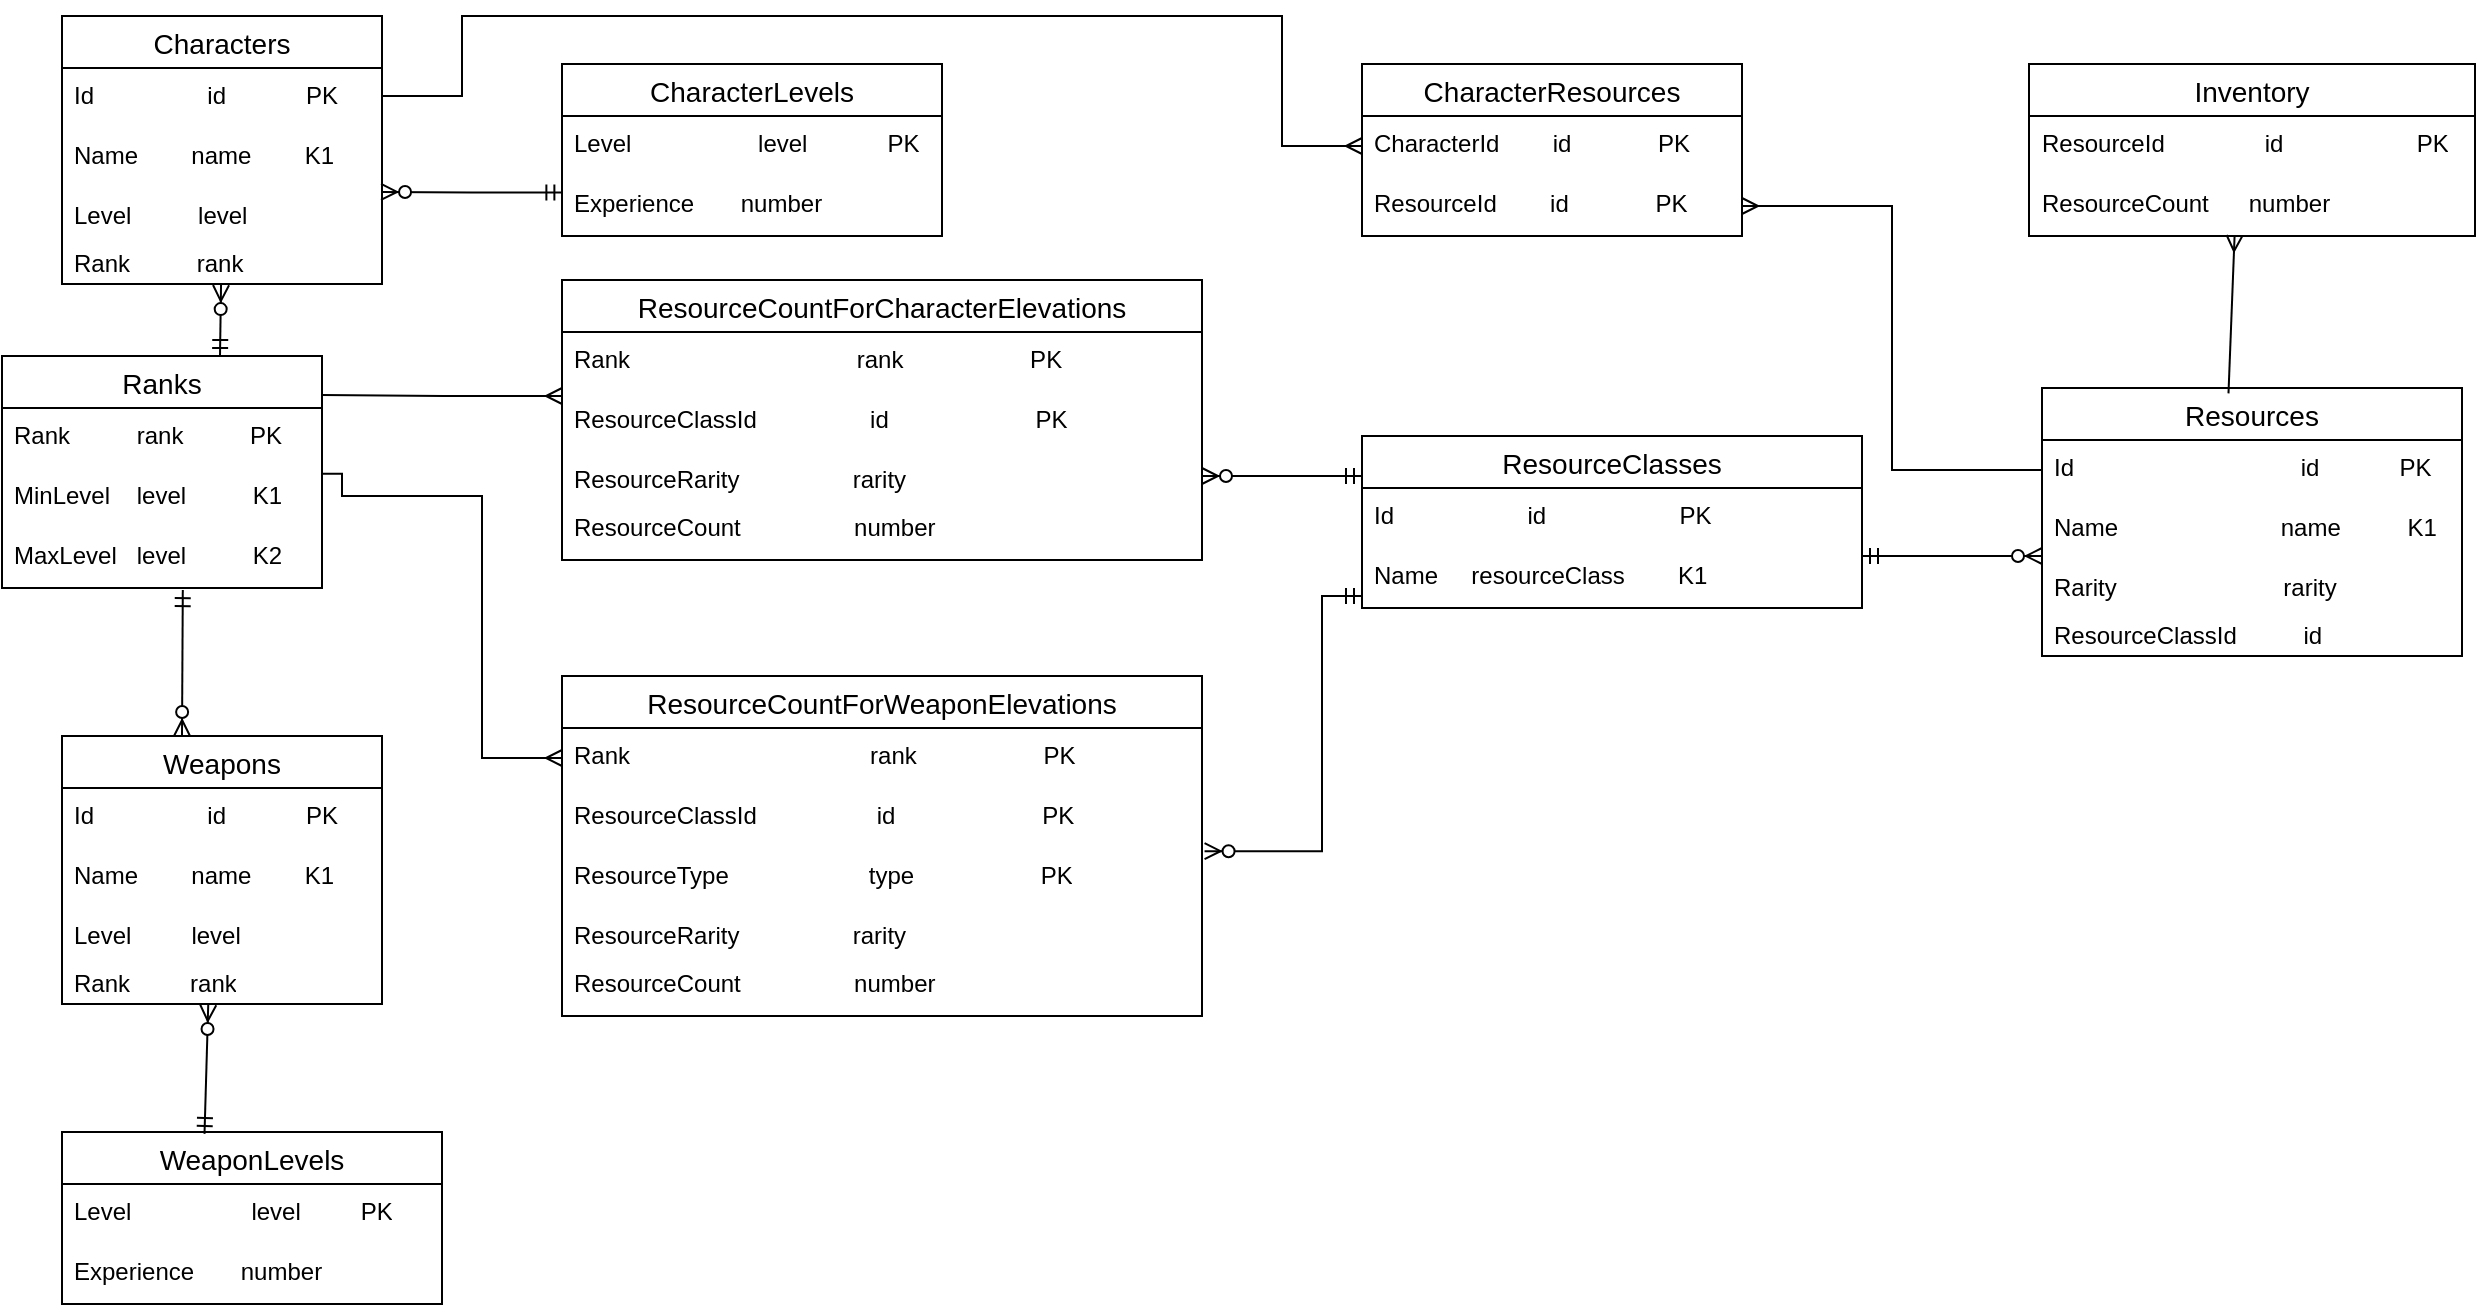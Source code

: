 <mxfile version="22.1.7" type="device">
  <diagram name="Страница — 1" id="cmlJvoD0FTOgaTUszq73">
    <mxGraphModel dx="1290" dy="566" grid="1" gridSize="10" guides="1" tooltips="1" connect="1" arrows="1" fold="1" page="1" pageScale="1" pageWidth="827" pageHeight="1169" math="0" shadow="0">
      <root>
        <mxCell id="0" />
        <mxCell id="1" parent="0" />
        <mxCell id="PH4KeS33Tz7tsbw5ySrN-1" value="Characters" style="swimlane;fontStyle=0;childLayout=stackLayout;horizontal=1;startSize=26;horizontalStack=0;resizeParent=1;resizeParentMax=0;resizeLast=0;collapsible=1;marginBottom=0;align=center;fontSize=14;" parent="1" vertex="1">
          <mxGeometry x="30" y="30" width="160" height="134" as="geometry" />
        </mxCell>
        <mxCell id="PH4KeS33Tz7tsbw5ySrN-2" value="Id&amp;nbsp; &amp;nbsp; &amp;nbsp; &amp;nbsp; &amp;nbsp; &amp;nbsp; &amp;nbsp; &amp;nbsp; &amp;nbsp;id&amp;nbsp; &amp;nbsp; &amp;nbsp; &amp;nbsp; &amp;nbsp; &amp;nbsp; PK" style="text;strokeColor=none;fillColor=none;spacingLeft=4;spacingRight=4;overflow=hidden;rotatable=0;points=[[0,0.5],[1,0.5]];portConstraint=eastwest;fontSize=12;whiteSpace=wrap;html=1;" parent="PH4KeS33Tz7tsbw5ySrN-1" vertex="1">
          <mxGeometry y="26" width="160" height="30" as="geometry" />
        </mxCell>
        <mxCell id="PH4KeS33Tz7tsbw5ySrN-3" value="Name&amp;nbsp; &amp;nbsp; &amp;nbsp; &amp;nbsp; name&amp;nbsp; &amp;nbsp; &amp;nbsp; &amp;nbsp; K1" style="text;strokeColor=none;fillColor=none;spacingLeft=4;spacingRight=4;overflow=hidden;rotatable=0;points=[[0,0.5],[1,0.5]];portConstraint=eastwest;fontSize=12;whiteSpace=wrap;html=1;" parent="PH4KeS33Tz7tsbw5ySrN-1" vertex="1">
          <mxGeometry y="56" width="160" height="30" as="geometry" />
        </mxCell>
        <mxCell id="PH4KeS33Tz7tsbw5ySrN-4" value="Level&amp;nbsp; &amp;nbsp; &amp;nbsp; &amp;nbsp; &amp;nbsp; level&amp;nbsp; &amp;nbsp; &amp;nbsp;" style="text;strokeColor=none;fillColor=none;spacingLeft=4;spacingRight=4;overflow=hidden;rotatable=0;points=[[0,0.5],[1,0.5]];portConstraint=eastwest;fontSize=12;whiteSpace=wrap;html=1;" parent="PH4KeS33Tz7tsbw5ySrN-1" vertex="1">
          <mxGeometry y="86" width="160" height="24" as="geometry" />
        </mxCell>
        <mxCell id="PH4KeS33Tz7tsbw5ySrN-5" value="Rank&amp;nbsp; &amp;nbsp; &amp;nbsp; &amp;nbsp; &amp;nbsp; rank" style="text;strokeColor=none;fillColor=none;spacingLeft=4;spacingRight=4;overflow=hidden;rotatable=0;points=[[0,0.5],[1,0.5]];portConstraint=eastwest;fontSize=12;whiteSpace=wrap;html=1;" parent="PH4KeS33Tz7tsbw5ySrN-1" vertex="1">
          <mxGeometry y="110" width="160" height="24" as="geometry" />
        </mxCell>
        <mxCell id="PH4KeS33Tz7tsbw5ySrN-23" value="Resources" style="swimlane;fontStyle=0;childLayout=stackLayout;horizontal=1;startSize=26;horizontalStack=0;resizeParent=1;resizeParentMax=0;resizeLast=0;collapsible=1;marginBottom=0;align=center;fontSize=14;" parent="1" vertex="1">
          <mxGeometry x="1020" y="216" width="210" height="134" as="geometry" />
        </mxCell>
        <mxCell id="PH4KeS33Tz7tsbw5ySrN-24" value="Id&amp;nbsp; &amp;nbsp; &amp;nbsp; &amp;nbsp; &amp;nbsp; &amp;nbsp; &amp;nbsp; &amp;nbsp; &amp;nbsp;&lt;span style=&quot;white-space: pre;&quot;&gt;&#x9;&lt;/span&gt;&lt;span style=&quot;white-space: pre;&quot;&gt;&#x9;&lt;/span&gt;&amp;nbsp; &amp;nbsp; &amp;nbsp;id&amp;nbsp; &amp;nbsp; &amp;nbsp; &amp;nbsp; &amp;nbsp; &amp;nbsp; PK" style="text;strokeColor=none;fillColor=none;spacingLeft=4;spacingRight=4;overflow=hidden;rotatable=0;points=[[0,0.5],[1,0.5]];portConstraint=eastwest;fontSize=12;whiteSpace=wrap;html=1;" parent="PH4KeS33Tz7tsbw5ySrN-23" vertex="1">
          <mxGeometry y="26" width="210" height="30" as="geometry" />
        </mxCell>
        <mxCell id="PH4KeS33Tz7tsbw5ySrN-25" value="Name&amp;nbsp; &amp;nbsp; &amp;nbsp; &amp;nbsp; &lt;span style=&quot;white-space: pre;&quot;&gt;&#x9;&lt;/span&gt;&amp;nbsp; &lt;span style=&quot;white-space: pre;&quot;&gt;&#x9;&lt;/span&gt;&amp;nbsp;&amp;nbsp;name&amp;nbsp; &amp;nbsp; &amp;nbsp; &amp;nbsp; &amp;nbsp; K1" style="text;strokeColor=none;fillColor=none;spacingLeft=4;spacingRight=4;overflow=hidden;rotatable=0;points=[[0,0.5],[1,0.5]];portConstraint=eastwest;fontSize=12;whiteSpace=wrap;html=1;" parent="PH4KeS33Tz7tsbw5ySrN-23" vertex="1">
          <mxGeometry y="56" width="210" height="30" as="geometry" />
        </mxCell>
        <mxCell id="PH4KeS33Tz7tsbw5ySrN-26" value="Rarity&amp;nbsp; &amp;nbsp; &amp;nbsp; &amp;nbsp; &amp;nbsp; &amp;nbsp; &amp;nbsp; &amp;nbsp; &amp;nbsp; &amp;nbsp; &amp;nbsp; &amp;nbsp; &amp;nbsp;rarity&amp;nbsp; &amp;nbsp; &amp;nbsp;" style="text;strokeColor=none;fillColor=none;spacingLeft=4;spacingRight=4;overflow=hidden;rotatable=0;points=[[0,0.5],[1,0.5]];portConstraint=eastwest;fontSize=12;whiteSpace=wrap;html=1;" parent="PH4KeS33Tz7tsbw5ySrN-23" vertex="1">
          <mxGeometry y="86" width="210" height="24" as="geometry" />
        </mxCell>
        <mxCell id="PH4KeS33Tz7tsbw5ySrN-27" value="ResourceClassId&amp;nbsp; &amp;nbsp; &amp;nbsp; &amp;nbsp; &amp;nbsp; id" style="text;strokeColor=none;fillColor=none;spacingLeft=4;spacingRight=4;overflow=hidden;rotatable=0;points=[[0,0.5],[1,0.5]];portConstraint=eastwest;fontSize=12;whiteSpace=wrap;html=1;" parent="PH4KeS33Tz7tsbw5ySrN-23" vertex="1">
          <mxGeometry y="110" width="210" height="24" as="geometry" />
        </mxCell>
        <mxCell id="PH4KeS33Tz7tsbw5ySrN-28" value="ResourceClasses" style="swimlane;fontStyle=0;childLayout=stackLayout;horizontal=1;startSize=26;horizontalStack=0;resizeParent=1;resizeParentMax=0;resizeLast=0;collapsible=1;marginBottom=0;align=center;fontSize=14;" parent="1" vertex="1">
          <mxGeometry x="680" y="240" width="250" height="86" as="geometry" />
        </mxCell>
        <mxCell id="PH4KeS33Tz7tsbw5ySrN-29" value="Id&amp;nbsp; &amp;nbsp; &amp;nbsp; &amp;nbsp; &amp;nbsp; &amp;nbsp; &amp;nbsp; &amp;nbsp; &amp;nbsp; &amp;nbsp; id&amp;nbsp; &amp;nbsp; &amp;nbsp; &amp;nbsp; &amp;nbsp; &amp;nbsp; &amp;nbsp; &amp;nbsp; &amp;nbsp; &amp;nbsp; PK" style="text;strokeColor=none;fillColor=none;spacingLeft=4;spacingRight=4;overflow=hidden;rotatable=0;points=[[0,0.5],[1,0.5]];portConstraint=eastwest;fontSize=12;whiteSpace=wrap;html=1;" parent="PH4KeS33Tz7tsbw5ySrN-28" vertex="1">
          <mxGeometry y="26" width="250" height="30" as="geometry" />
        </mxCell>
        <mxCell id="PH4KeS33Tz7tsbw5ySrN-30" value="Name&amp;nbsp; &amp;nbsp; &amp;nbsp;resourceClass&amp;nbsp; &amp;nbsp; &amp;nbsp; &amp;nbsp; K1" style="text;strokeColor=none;fillColor=none;spacingLeft=4;spacingRight=4;overflow=hidden;rotatable=0;points=[[0,0.5],[1,0.5]];portConstraint=eastwest;fontSize=12;whiteSpace=wrap;html=1;" parent="PH4KeS33Tz7tsbw5ySrN-28" vertex="1">
          <mxGeometry y="56" width="250" height="30" as="geometry" />
        </mxCell>
        <mxCell id="PH4KeS33Tz7tsbw5ySrN-32" value="ResourceCountForCharacterElevations" style="swimlane;fontStyle=0;childLayout=stackLayout;horizontal=1;startSize=26;horizontalStack=0;resizeParent=1;resizeParentMax=0;resizeLast=0;collapsible=1;marginBottom=0;align=center;fontSize=14;" parent="1" vertex="1">
          <mxGeometry x="280" y="162" width="320" height="140" as="geometry" />
        </mxCell>
        <mxCell id="PH4KeS33Tz7tsbw5ySrN-33" value="Rank&amp;nbsp; &amp;nbsp; &amp;nbsp; &amp;nbsp; &amp;nbsp; &amp;nbsp; &amp;nbsp; &amp;nbsp; &amp;nbsp; &amp;nbsp; &amp;nbsp; &amp;nbsp; &amp;nbsp; &amp;nbsp; &amp;nbsp; &amp;nbsp; &amp;nbsp; rank&amp;nbsp; &amp;nbsp; &amp;nbsp; &amp;nbsp; &amp;nbsp; &amp;nbsp; &amp;nbsp; &amp;nbsp; &amp;nbsp; &amp;nbsp;PK" style="text;strokeColor=none;fillColor=none;spacingLeft=4;spacingRight=4;overflow=hidden;rotatable=0;points=[[0,0.5],[1,0.5]];portConstraint=eastwest;fontSize=12;whiteSpace=wrap;html=1;" parent="PH4KeS33Tz7tsbw5ySrN-32" vertex="1">
          <mxGeometry y="26" width="320" height="30" as="geometry" />
        </mxCell>
        <mxCell id="PH4KeS33Tz7tsbw5ySrN-34" value="ResourceClassId&amp;nbsp; &amp;nbsp; &amp;nbsp; &amp;nbsp; &amp;nbsp; &amp;nbsp; &amp;nbsp; &amp;nbsp; &amp;nbsp;id&amp;nbsp; &amp;nbsp; &amp;nbsp; &amp;nbsp; &amp;nbsp; &amp;nbsp; &amp;nbsp; &amp;nbsp; &amp;nbsp; &amp;nbsp; &amp;nbsp; PK" style="text;strokeColor=none;fillColor=none;spacingLeft=4;spacingRight=4;overflow=hidden;rotatable=0;points=[[0,0.5],[1,0.5]];portConstraint=eastwest;fontSize=12;whiteSpace=wrap;html=1;" parent="PH4KeS33Tz7tsbw5ySrN-32" vertex="1">
          <mxGeometry y="56" width="320" height="30" as="geometry" />
        </mxCell>
        <mxCell id="telLiUPrzIvWU-ajIfqC-6" value="ResourceRarity&amp;nbsp; &amp;nbsp; &amp;nbsp; &amp;nbsp; &amp;nbsp; &amp;nbsp; &amp;nbsp; &amp;nbsp; &amp;nbsp;rarity" style="text;strokeColor=none;fillColor=none;spacingLeft=4;spacingRight=4;overflow=hidden;rotatable=0;points=[[0,0.5],[1,0.5]];portConstraint=eastwest;fontSize=12;whiteSpace=wrap;html=1;" vertex="1" parent="PH4KeS33Tz7tsbw5ySrN-32">
          <mxGeometry y="86" width="320" height="24" as="geometry" />
        </mxCell>
        <mxCell id="PH4KeS33Tz7tsbw5ySrN-35" value="ResourceCount&amp;nbsp; &amp;nbsp; &amp;nbsp; &amp;nbsp; &amp;nbsp; &amp;nbsp; &amp;nbsp; &amp;nbsp; &amp;nbsp;number" style="text;strokeColor=none;fillColor=none;spacingLeft=4;spacingRight=4;overflow=hidden;rotatable=0;points=[[0,0.5],[1,0.5]];portConstraint=eastwest;fontSize=12;whiteSpace=wrap;html=1;" parent="PH4KeS33Tz7tsbw5ySrN-32" vertex="1">
          <mxGeometry y="110" width="320" height="30" as="geometry" />
        </mxCell>
        <mxCell id="PH4KeS33Tz7tsbw5ySrN-36" value="CharacterLevels" style="swimlane;fontStyle=0;childLayout=stackLayout;horizontal=1;startSize=26;horizontalStack=0;resizeParent=1;resizeParentMax=0;resizeLast=0;collapsible=1;marginBottom=0;align=center;fontSize=14;" parent="1" vertex="1">
          <mxGeometry x="280" y="54" width="190" height="86" as="geometry" />
        </mxCell>
        <mxCell id="PH4KeS33Tz7tsbw5ySrN-37" value="Level&amp;nbsp; &amp;nbsp; &amp;nbsp; &amp;nbsp; &amp;nbsp; &amp;nbsp; &amp;nbsp; &amp;nbsp; &amp;nbsp; &amp;nbsp;level&amp;nbsp; &amp;nbsp; &amp;nbsp; &amp;nbsp; &amp;nbsp; &amp;nbsp; PK" style="text;strokeColor=none;fillColor=none;spacingLeft=4;spacingRight=4;overflow=hidden;rotatable=0;points=[[0,0.5],[1,0.5]];portConstraint=eastwest;fontSize=12;whiteSpace=wrap;html=1;" parent="PH4KeS33Tz7tsbw5ySrN-36" vertex="1">
          <mxGeometry y="26" width="190" height="30" as="geometry" />
        </mxCell>
        <mxCell id="PH4KeS33Tz7tsbw5ySrN-38" value="Experience&amp;nbsp; &amp;nbsp; &amp;nbsp; &amp;nbsp;number&amp;nbsp; &amp;nbsp; &amp;nbsp; &amp;nbsp; &amp;nbsp; &amp;nbsp; &amp;nbsp; &amp;nbsp; &amp;nbsp;&amp;nbsp;" style="text;strokeColor=none;fillColor=none;spacingLeft=4;spacingRight=4;overflow=hidden;rotatable=0;points=[[0,0.5],[1,0.5]];portConstraint=eastwest;fontSize=12;whiteSpace=wrap;html=1;" parent="PH4KeS33Tz7tsbw5ySrN-36" vertex="1">
          <mxGeometry y="56" width="190" height="30" as="geometry" />
        </mxCell>
        <mxCell id="PH4KeS33Tz7tsbw5ySrN-43" value="Weapons" style="swimlane;fontStyle=0;childLayout=stackLayout;horizontal=1;startSize=26;horizontalStack=0;resizeParent=1;resizeParentMax=0;resizeLast=0;collapsible=1;marginBottom=0;align=center;fontSize=14;" parent="1" vertex="1">
          <mxGeometry x="30" y="390" width="160" height="134" as="geometry" />
        </mxCell>
        <mxCell id="PH4KeS33Tz7tsbw5ySrN-44" value="Id&amp;nbsp; &amp;nbsp; &amp;nbsp; &amp;nbsp; &amp;nbsp; &amp;nbsp; &amp;nbsp; &amp;nbsp; &amp;nbsp;id&amp;nbsp; &amp;nbsp; &amp;nbsp; &amp;nbsp; &amp;nbsp; &amp;nbsp; PK" style="text;strokeColor=none;fillColor=none;spacingLeft=4;spacingRight=4;overflow=hidden;rotatable=0;points=[[0,0.5],[1,0.5]];portConstraint=eastwest;fontSize=12;whiteSpace=wrap;html=1;" parent="PH4KeS33Tz7tsbw5ySrN-43" vertex="1">
          <mxGeometry y="26" width="160" height="30" as="geometry" />
        </mxCell>
        <mxCell id="PH4KeS33Tz7tsbw5ySrN-45" value="Name&amp;nbsp; &amp;nbsp; &amp;nbsp; &amp;nbsp; name&amp;nbsp; &amp;nbsp; &amp;nbsp; &amp;nbsp; K1" style="text;strokeColor=none;fillColor=none;spacingLeft=4;spacingRight=4;overflow=hidden;rotatable=0;points=[[0,0.5],[1,0.5]];portConstraint=eastwest;fontSize=12;whiteSpace=wrap;html=1;" parent="PH4KeS33Tz7tsbw5ySrN-43" vertex="1">
          <mxGeometry y="56" width="160" height="30" as="geometry" />
        </mxCell>
        <mxCell id="PH4KeS33Tz7tsbw5ySrN-46" value="Level&amp;nbsp; &amp;nbsp; &amp;nbsp; &amp;nbsp; &amp;nbsp;level&amp;nbsp; &amp;nbsp; &amp;nbsp;" style="text;strokeColor=none;fillColor=none;spacingLeft=4;spacingRight=4;overflow=hidden;rotatable=0;points=[[0,0.5],[1,0.5]];portConstraint=eastwest;fontSize=12;whiteSpace=wrap;html=1;" parent="PH4KeS33Tz7tsbw5ySrN-43" vertex="1">
          <mxGeometry y="86" width="160" height="24" as="geometry" />
        </mxCell>
        <mxCell id="PH4KeS33Tz7tsbw5ySrN-47" value="Rank&amp;nbsp; &amp;nbsp; &amp;nbsp; &amp;nbsp; &amp;nbsp;rank" style="text;strokeColor=none;fillColor=none;spacingLeft=4;spacingRight=4;overflow=hidden;rotatable=0;points=[[0,0.5],[1,0.5]];portConstraint=eastwest;fontSize=12;whiteSpace=wrap;html=1;" parent="PH4KeS33Tz7tsbw5ySrN-43" vertex="1">
          <mxGeometry y="110" width="160" height="24" as="geometry" />
        </mxCell>
        <mxCell id="PH4KeS33Tz7tsbw5ySrN-48" value="ResourceCountForWeaponElevations" style="swimlane;fontStyle=0;childLayout=stackLayout;horizontal=1;startSize=26;horizontalStack=0;resizeParent=1;resizeParentMax=0;resizeLast=0;collapsible=1;marginBottom=0;align=center;fontSize=14;" parent="1" vertex="1">
          <mxGeometry x="280" y="360" width="320" height="170" as="geometry" />
        </mxCell>
        <mxCell id="PH4KeS33Tz7tsbw5ySrN-49" value="Rank&amp;nbsp; &amp;nbsp; &amp;nbsp; &amp;nbsp; &amp;nbsp; &amp;nbsp; &amp;nbsp; &amp;nbsp; &amp;nbsp; &amp;nbsp; &amp;nbsp; &amp;nbsp; &amp;nbsp; &amp;nbsp; &amp;nbsp; &amp;nbsp; &amp;nbsp; &amp;nbsp; rank&amp;nbsp; &amp;nbsp; &amp;nbsp; &amp;nbsp; &amp;nbsp; &amp;nbsp; &amp;nbsp; &amp;nbsp; &amp;nbsp; &amp;nbsp;PK" style="text;strokeColor=none;fillColor=none;spacingLeft=4;spacingRight=4;overflow=hidden;rotatable=0;points=[[0,0.5],[1,0.5]];portConstraint=eastwest;fontSize=12;whiteSpace=wrap;html=1;" parent="PH4KeS33Tz7tsbw5ySrN-48" vertex="1">
          <mxGeometry y="26" width="320" height="30" as="geometry" />
        </mxCell>
        <mxCell id="PH4KeS33Tz7tsbw5ySrN-50" value="ResourceClassId&amp;nbsp; &amp;nbsp; &amp;nbsp; &amp;nbsp; &amp;nbsp; &amp;nbsp; &amp;nbsp; &amp;nbsp; &amp;nbsp; id&amp;nbsp; &amp;nbsp; &amp;nbsp; &amp;nbsp; &amp;nbsp; &amp;nbsp; &amp;nbsp; &amp;nbsp; &amp;nbsp; &amp;nbsp; &amp;nbsp; PK" style="text;strokeColor=none;fillColor=none;spacingLeft=4;spacingRight=4;overflow=hidden;rotatable=0;points=[[0,0.5],[1,0.5]];portConstraint=eastwest;fontSize=12;whiteSpace=wrap;html=1;" parent="PH4KeS33Tz7tsbw5ySrN-48" vertex="1">
          <mxGeometry y="56" width="320" height="30" as="geometry" />
        </mxCell>
        <mxCell id="PH4KeS33Tz7tsbw5ySrN-54" value="ResourceType&amp;nbsp; &amp;nbsp; &amp;nbsp; &amp;nbsp; &amp;nbsp; &amp;nbsp; &amp;nbsp; &amp;nbsp; &amp;nbsp; &amp;nbsp; &amp;nbsp;type&amp;nbsp; &amp;nbsp; &amp;nbsp; &amp;nbsp; &amp;nbsp; &amp;nbsp; &amp;nbsp; &amp;nbsp; &amp;nbsp; &amp;nbsp;PK" style="text;strokeColor=none;fillColor=none;spacingLeft=4;spacingRight=4;overflow=hidden;rotatable=0;points=[[0,0.5],[1,0.5]];portConstraint=eastwest;fontSize=12;whiteSpace=wrap;html=1;" parent="PH4KeS33Tz7tsbw5ySrN-48" vertex="1">
          <mxGeometry y="86" width="320" height="30" as="geometry" />
        </mxCell>
        <mxCell id="telLiUPrzIvWU-ajIfqC-7" value="ResourceRarity&amp;nbsp; &amp;nbsp; &amp;nbsp; &amp;nbsp; &amp;nbsp; &amp;nbsp; &amp;nbsp; &amp;nbsp; &amp;nbsp;rarity" style="text;strokeColor=none;fillColor=none;spacingLeft=4;spacingRight=4;overflow=hidden;rotatable=0;points=[[0,0.5],[1,0.5]];portConstraint=eastwest;fontSize=12;whiteSpace=wrap;html=1;" vertex="1" parent="PH4KeS33Tz7tsbw5ySrN-48">
          <mxGeometry y="116" width="320" height="24" as="geometry" />
        </mxCell>
        <mxCell id="PH4KeS33Tz7tsbw5ySrN-51" value="ResourceCount&amp;nbsp; &amp;nbsp; &amp;nbsp; &amp;nbsp; &amp;nbsp; &amp;nbsp; &amp;nbsp; &amp;nbsp; &amp;nbsp;number" style="text;strokeColor=none;fillColor=none;spacingLeft=4;spacingRight=4;overflow=hidden;rotatable=0;points=[[0,0.5],[1,0.5]];portConstraint=eastwest;fontSize=12;whiteSpace=wrap;html=1;" parent="PH4KeS33Tz7tsbw5ySrN-48" vertex="1">
          <mxGeometry y="140" width="320" height="30" as="geometry" />
        </mxCell>
        <mxCell id="PH4KeS33Tz7tsbw5ySrN-55" value="WeaponLevels" style="swimlane;fontStyle=0;childLayout=stackLayout;horizontal=1;startSize=26;horizontalStack=0;resizeParent=1;resizeParentMax=0;resizeLast=0;collapsible=1;marginBottom=0;align=center;fontSize=14;" parent="1" vertex="1">
          <mxGeometry x="30" y="588" width="190" height="86" as="geometry" />
        </mxCell>
        <mxCell id="PH4KeS33Tz7tsbw5ySrN-56" value="Level&amp;nbsp; &amp;nbsp; &amp;nbsp; &amp;nbsp; &amp;nbsp; &amp;nbsp; &amp;nbsp; &amp;nbsp; &amp;nbsp; level&amp;nbsp; &amp;nbsp; &amp;nbsp; &amp;nbsp; &amp;nbsp;PK" style="text;strokeColor=none;fillColor=none;spacingLeft=4;spacingRight=4;overflow=hidden;rotatable=0;points=[[0,0.5],[1,0.5]];portConstraint=eastwest;fontSize=12;whiteSpace=wrap;html=1;" parent="PH4KeS33Tz7tsbw5ySrN-55" vertex="1">
          <mxGeometry y="26" width="190" height="30" as="geometry" />
        </mxCell>
        <mxCell id="PH4KeS33Tz7tsbw5ySrN-57" value="Experience&amp;nbsp; &amp;nbsp; &amp;nbsp; &amp;nbsp;number&amp;nbsp; &amp;nbsp; &amp;nbsp; &amp;nbsp; &amp;nbsp; &amp;nbsp; &amp;nbsp; &amp;nbsp; &amp;nbsp;&amp;nbsp;" style="text;strokeColor=none;fillColor=none;spacingLeft=4;spacingRight=4;overflow=hidden;rotatable=0;points=[[0,0.5],[1,0.5]];portConstraint=eastwest;fontSize=12;whiteSpace=wrap;html=1;" parent="PH4KeS33Tz7tsbw5ySrN-55" vertex="1">
          <mxGeometry y="56" width="190" height="30" as="geometry" />
        </mxCell>
        <mxCell id="PH4KeS33Tz7tsbw5ySrN-58" value="Inventory" style="swimlane;fontStyle=0;childLayout=stackLayout;horizontal=1;startSize=26;horizontalStack=0;resizeParent=1;resizeParentMax=0;resizeLast=0;collapsible=1;marginBottom=0;align=center;fontSize=14;" parent="1" vertex="1">
          <mxGeometry x="1013.5" y="54" width="223" height="86" as="geometry" />
        </mxCell>
        <mxCell id="PH4KeS33Tz7tsbw5ySrN-59" value="ResourceId&amp;nbsp; &amp;nbsp; &amp;nbsp; &amp;nbsp; &amp;nbsp; &amp;nbsp; &amp;nbsp; &amp;nbsp;id&amp;nbsp; &amp;nbsp; &amp;nbsp; &amp;nbsp; &amp;nbsp; &amp;nbsp; &amp;nbsp; &amp;nbsp; &amp;nbsp; &amp;nbsp; PK" style="text;strokeColor=none;fillColor=none;spacingLeft=4;spacingRight=4;overflow=hidden;rotatable=0;points=[[0,0.5],[1,0.5]];portConstraint=eastwest;fontSize=12;whiteSpace=wrap;html=1;" parent="PH4KeS33Tz7tsbw5ySrN-58" vertex="1">
          <mxGeometry y="26" width="223" height="30" as="geometry" />
        </mxCell>
        <mxCell id="PH4KeS33Tz7tsbw5ySrN-60" value="ResourceCount&amp;nbsp; &amp;nbsp; &amp;nbsp; number" style="text;strokeColor=none;fillColor=none;spacingLeft=4;spacingRight=4;overflow=hidden;rotatable=0;points=[[0,0.5],[1,0.5]];portConstraint=eastwest;fontSize=12;whiteSpace=wrap;html=1;" parent="PH4KeS33Tz7tsbw5ySrN-58" vertex="1">
          <mxGeometry y="56" width="223" height="30" as="geometry" />
        </mxCell>
        <mxCell id="PH4KeS33Tz7tsbw5ySrN-65" value="" style="edgeStyle=orthogonalEdgeStyle;fontSize=12;html=1;endArrow=ERmany;rounded=0;entryX=1.01;entryY=0.88;entryDx=0;entryDy=0;entryPerimeter=0;" parent="1" edge="1">
          <mxGeometry width="100" height="100" relative="1" as="geometry">
            <mxPoint x="160" y="219.5" as="sourcePoint" />
            <mxPoint x="280" y="220" as="targetPoint" />
          </mxGeometry>
        </mxCell>
        <mxCell id="PH4KeS33Tz7tsbw5ySrN-72" value="" style="edgeStyle=orthogonalEdgeStyle;fontSize=12;html=1;endArrow=ERzeroToMany;startArrow=ERmandOne;rounded=0;entryX=0.997;entryY=0.081;entryDx=0;entryDy=0;entryPerimeter=0;exitX=0.001;exitY=0.273;exitDx=0;exitDy=0;exitPerimeter=0;" parent="1" source="PH4KeS33Tz7tsbw5ySrN-38" target="PH4KeS33Tz7tsbw5ySrN-4" edge="1">
          <mxGeometry width="100" height="100" relative="1" as="geometry">
            <mxPoint x="260" y="230" as="sourcePoint" />
            <mxPoint x="360" y="130" as="targetPoint" />
          </mxGeometry>
        </mxCell>
        <mxCell id="PH4KeS33Tz7tsbw5ySrN-73" value="" style="fontSize=12;html=1;endArrow=ERzeroToMany;startArrow=ERmandOne;rounded=0;entryX=0.457;entryY=1.02;entryDx=0;entryDy=0;entryPerimeter=0;exitX=0.375;exitY=0.011;exitDx=0;exitDy=0;exitPerimeter=0;" parent="1" source="PH4KeS33Tz7tsbw5ySrN-55" target="PH4KeS33Tz7tsbw5ySrN-47" edge="1">
          <mxGeometry width="100" height="100" relative="1" as="geometry">
            <mxPoint x="300" y="558" as="sourcePoint" />
            <mxPoint x="210" y="558" as="targetPoint" />
          </mxGeometry>
        </mxCell>
        <mxCell id="PH4KeS33Tz7tsbw5ySrN-75" value="" style="fontSize=12;html=1;endArrow=ERzeroToMany;startArrow=ERmandOne;rounded=0;exitX=0.565;exitY=1.035;exitDx=0;exitDy=0;exitPerimeter=0;" parent="1" source="CoExEp1wG0O5-q8CopMu-2" edge="1">
          <mxGeometry width="100" height="100" relative="1" as="geometry">
            <mxPoint x="110" y="260" as="sourcePoint" />
            <mxPoint x="90" y="390" as="targetPoint" />
          </mxGeometry>
        </mxCell>
        <mxCell id="PH4KeS33Tz7tsbw5ySrN-76" value="" style="edgeStyle=orthogonalEdgeStyle;fontSize=12;html=1;endArrow=ERzeroToMany;startArrow=ERmandOne;rounded=0;entryX=0.497;entryY=1.023;entryDx=0;entryDy=0;entryPerimeter=0;" parent="1" target="PH4KeS33Tz7tsbw5ySrN-5" edge="1">
          <mxGeometry width="100" height="100" relative="1" as="geometry">
            <mxPoint x="109" y="200" as="sourcePoint" />
            <mxPoint x="109.24" y="170" as="targetPoint" />
          </mxGeometry>
        </mxCell>
        <mxCell id="PH4KeS33Tz7tsbw5ySrN-78" value="" style="edgeStyle=orthogonalEdgeStyle;fontSize=12;html=1;endArrow=ERzeroToMany;startArrow=ERmandOne;rounded=0;entryX=0.997;entryY=0.081;entryDx=0;entryDy=0;entryPerimeter=0;" parent="1" edge="1">
          <mxGeometry width="100" height="100" relative="1" as="geometry">
            <mxPoint x="680" y="260" as="sourcePoint" />
            <mxPoint x="600" y="260" as="targetPoint" />
          </mxGeometry>
        </mxCell>
        <mxCell id="PH4KeS33Tz7tsbw5ySrN-79" value="" style="edgeStyle=orthogonalEdgeStyle;fontSize=12;html=1;endArrow=ERzeroToMany;startArrow=ERmandOne;rounded=0;entryX=1.004;entryY=0.053;entryDx=0;entryDy=0;entryPerimeter=0;" parent="1" edge="1" target="PH4KeS33Tz7tsbw5ySrN-54">
          <mxGeometry width="100" height="100" relative="1" as="geometry">
            <mxPoint x="680" y="320" as="sourcePoint" />
            <mxPoint x="600" y="320" as="targetPoint" />
            <Array as="points">
              <mxPoint x="660" y="320" />
              <mxPoint x="660" y="448" />
            </Array>
          </mxGeometry>
        </mxCell>
        <mxCell id="PH4KeS33Tz7tsbw5ySrN-80" value="" style="edgeStyle=orthogonalEdgeStyle;fontSize=12;html=1;endArrow=ERzeroToMany;startArrow=ERmandOne;rounded=0;entryX=0.997;entryY=0.081;entryDx=0;entryDy=0;entryPerimeter=0;exitX=0.001;exitY=0.273;exitDx=0;exitDy=0;exitPerimeter=0;" parent="1" edge="1">
          <mxGeometry width="100" height="100" relative="1" as="geometry">
            <mxPoint x="930" y="300" as="sourcePoint" />
            <mxPoint x="1020" y="300" as="targetPoint" />
          </mxGeometry>
        </mxCell>
        <mxCell id="PH4KeS33Tz7tsbw5ySrN-81" value="" style="fontSize=12;html=1;endArrow=ERmany;rounded=0;exitX=0.444;exitY=0.02;exitDx=0;exitDy=0;exitPerimeter=0;entryX=0.461;entryY=0.988;entryDx=0;entryDy=0;entryPerimeter=0;" parent="1" source="PH4KeS33Tz7tsbw5ySrN-23" target="PH4KeS33Tz7tsbw5ySrN-60" edge="1">
          <mxGeometry width="100" height="100" relative="1" as="geometry">
            <mxPoint x="1211.5" y="180.5" as="sourcePoint" />
            <mxPoint x="1140" y="140" as="targetPoint" />
          </mxGeometry>
        </mxCell>
        <mxCell id="PH4KeS33Tz7tsbw5ySrN-82" value="Ranks" style="swimlane;fontStyle=0;childLayout=stackLayout;horizontal=1;startSize=26;horizontalStack=0;resizeParent=1;resizeParentMax=0;resizeLast=0;collapsible=1;marginBottom=0;align=center;fontSize=14;" parent="1" vertex="1">
          <mxGeometry y="200" width="160" height="116" as="geometry" />
        </mxCell>
        <mxCell id="PH4KeS33Tz7tsbw5ySrN-83" value="Rank&amp;nbsp; &amp;nbsp; &amp;nbsp; &amp;nbsp; &amp;nbsp; rank&amp;nbsp; &amp;nbsp; &amp;nbsp; &amp;nbsp; &amp;nbsp; PK" style="text;strokeColor=none;fillColor=none;spacingLeft=4;spacingRight=4;overflow=hidden;rotatable=0;points=[[0,0.5],[1,0.5]];portConstraint=eastwest;fontSize=12;whiteSpace=wrap;html=1;" parent="PH4KeS33Tz7tsbw5ySrN-82" vertex="1">
          <mxGeometry y="26" width="160" height="30" as="geometry" />
        </mxCell>
        <mxCell id="CoExEp1wG0O5-q8CopMu-1" value="MinLevel&amp;nbsp; &amp;nbsp; level&amp;nbsp; &amp;nbsp; &amp;nbsp; &amp;nbsp; &amp;nbsp; K1" style="text;strokeColor=none;fillColor=none;spacingLeft=4;spacingRight=4;overflow=hidden;rotatable=0;points=[[0,0.5],[1,0.5]];portConstraint=eastwest;fontSize=12;whiteSpace=wrap;html=1;" parent="PH4KeS33Tz7tsbw5ySrN-82" vertex="1">
          <mxGeometry y="56" width="160" height="30" as="geometry" />
        </mxCell>
        <mxCell id="CoExEp1wG0O5-q8CopMu-2" value="MaxLevel&amp;nbsp; &amp;nbsp;level&amp;nbsp; &amp;nbsp; &amp;nbsp; &amp;nbsp; &amp;nbsp; K2" style="text;strokeColor=none;fillColor=none;spacingLeft=4;spacingRight=4;overflow=hidden;rotatable=0;points=[[0,0.5],[1,0.5]];portConstraint=eastwest;fontSize=12;whiteSpace=wrap;html=1;" parent="PH4KeS33Tz7tsbw5ySrN-82" vertex="1">
          <mxGeometry y="86" width="160" height="30" as="geometry" />
        </mxCell>
        <mxCell id="PH4KeS33Tz7tsbw5ySrN-68" value="" style="edgeStyle=orthogonalEdgeStyle;fontSize=12;html=1;endArrow=ERmany;rounded=0;exitX=1;exitY=0.095;exitDx=0;exitDy=0;entryX=0;entryY=0.5;entryDx=0;entryDy=0;exitPerimeter=0;" parent="1" source="CoExEp1wG0O5-q8CopMu-1" target="PH4KeS33Tz7tsbw5ySrN-49" edge="1">
          <mxGeometry width="100" height="100" relative="1" as="geometry">
            <mxPoint x="150" y="240" as="sourcePoint" />
            <mxPoint x="270" y="350" as="targetPoint" />
            <Array as="points">
              <mxPoint x="170" y="259" />
              <mxPoint x="170" y="270" />
              <mxPoint x="240" y="270" />
              <mxPoint x="240" y="401" />
            </Array>
          </mxGeometry>
        </mxCell>
        <mxCell id="telLiUPrzIvWU-ajIfqC-1" value="CharacterResources" style="swimlane;fontStyle=0;childLayout=stackLayout;horizontal=1;startSize=26;horizontalStack=0;resizeParent=1;resizeParentMax=0;resizeLast=0;collapsible=1;marginBottom=0;align=center;fontSize=14;" vertex="1" parent="1">
          <mxGeometry x="680" y="54" width="190" height="86" as="geometry" />
        </mxCell>
        <mxCell id="telLiUPrzIvWU-ajIfqC-2" value="CharacterId&amp;nbsp; &amp;nbsp; &amp;nbsp; &amp;nbsp; id&amp;nbsp; &amp;nbsp; &amp;nbsp; &amp;nbsp; &amp;nbsp; &amp;nbsp; &amp;nbsp;PK" style="text;strokeColor=none;fillColor=none;spacingLeft=4;spacingRight=4;overflow=hidden;rotatable=0;points=[[0,0.5],[1,0.5]];portConstraint=eastwest;fontSize=12;whiteSpace=wrap;html=1;" vertex="1" parent="telLiUPrzIvWU-ajIfqC-1">
          <mxGeometry y="26" width="190" height="30" as="geometry" />
        </mxCell>
        <mxCell id="telLiUPrzIvWU-ajIfqC-3" value="ResourceId&amp;nbsp; &amp;nbsp; &amp;nbsp; &amp;nbsp; id&amp;nbsp; &amp;nbsp; &amp;nbsp; &amp;nbsp; &amp;nbsp; &amp;nbsp; &amp;nbsp;PK" style="text;strokeColor=none;fillColor=none;spacingLeft=4;spacingRight=4;overflow=hidden;rotatable=0;points=[[0,0.5],[1,0.5]];portConstraint=eastwest;fontSize=12;whiteSpace=wrap;html=1;" vertex="1" parent="telLiUPrzIvWU-ajIfqC-1">
          <mxGeometry y="56" width="190" height="30" as="geometry" />
        </mxCell>
        <mxCell id="telLiUPrzIvWU-ajIfqC-4" value="" style="edgeStyle=orthogonalEdgeStyle;fontSize=12;html=1;endArrow=ERmany;rounded=0;exitX=1;exitY=0.5;exitDx=0;exitDy=0;entryX=0;entryY=0.5;entryDx=0;entryDy=0;" edge="1" parent="1" source="PH4KeS33Tz7tsbw5ySrN-2" target="telLiUPrzIvWU-ajIfqC-2">
          <mxGeometry width="100" height="100" relative="1" as="geometry">
            <mxPoint x="520" y="130" as="sourcePoint" />
            <mxPoint x="620" y="30" as="targetPoint" />
            <Array as="points">
              <mxPoint x="190" y="70" />
              <mxPoint x="230" y="70" />
              <mxPoint x="230" y="30" />
              <mxPoint x="640" y="30" />
              <mxPoint x="640" y="95" />
            </Array>
          </mxGeometry>
        </mxCell>
        <mxCell id="telLiUPrzIvWU-ajIfqC-5" value="" style="edgeStyle=orthogonalEdgeStyle;fontSize=12;html=1;endArrow=ERmany;rounded=0;exitX=0;exitY=0.5;exitDx=0;exitDy=0;entryX=1;entryY=0.5;entryDx=0;entryDy=0;" edge="1" parent="1" source="PH4KeS33Tz7tsbw5ySrN-24" target="telLiUPrzIvWU-ajIfqC-3">
          <mxGeometry width="100" height="100" relative="1" as="geometry">
            <mxPoint x="890" y="210" as="sourcePoint" />
            <mxPoint x="880" y="100" as="targetPoint" />
          </mxGeometry>
        </mxCell>
      </root>
    </mxGraphModel>
  </diagram>
</mxfile>
